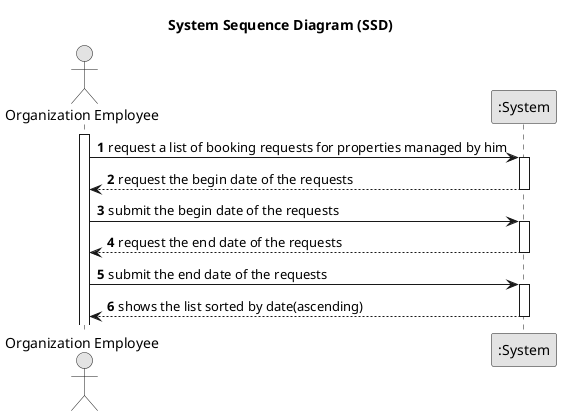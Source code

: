 @startuml
skinparam monochrome true
skinparam packageStyle rectangle
skinparam shadowing false

title System Sequence Diagram (SSD)
autonumber

actor "Organization Employee" as Employee
participant ":System" as System

activate Employee

    Employee -> System : request a list of booking requests for properties managed by him
    activate System

        System --> Employee : request the begin date of the requests
    deactivate System

    Employee -> System : submit the begin date of the requests
    activate System

        System --> Employee : request the end date of the requests
    deactivate System

    Employee -> System : submit the end date of the requests
    activate System

        System --> Employee : shows the list sorted by date(ascending)
    deactivate System



@enduml